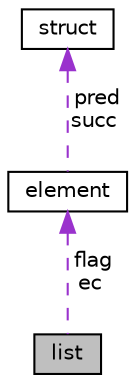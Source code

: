 digraph "list"
{
 // LATEX_PDF_SIZE
  edge [fontname="Helvetica",fontsize="10",labelfontname="Helvetica",labelfontsize="10"];
  node [fontname="Helvetica",fontsize="10",shape=record];
  Node1 [label="list",height=0.2,width=0.4,color="black", fillcolor="grey75", style="filled", fontcolor="black",tooltip=" "];
  Node2 -> Node1 [dir="back",color="darkorchid3",fontsize="10",style="dashed",label=" flag\nec" ,fontname="Helvetica"];
  Node2 [label="element",height=0.2,width=0.4,color="black", fillcolor="white", style="filled",URL="$d9/db2/structelement.html",tooltip=" "];
  Node3 -> Node2 [dir="back",color="darkorchid3",fontsize="10",style="dashed",label=" pred\nsucc" ,fontname="Helvetica"];
  Node3 [label="struct",height=0.2,width=0.4,color="black", fillcolor="white", style="filled",URL="$dc/d9f/structstruct.html",tooltip="Structure de liste d'objets."];
}
